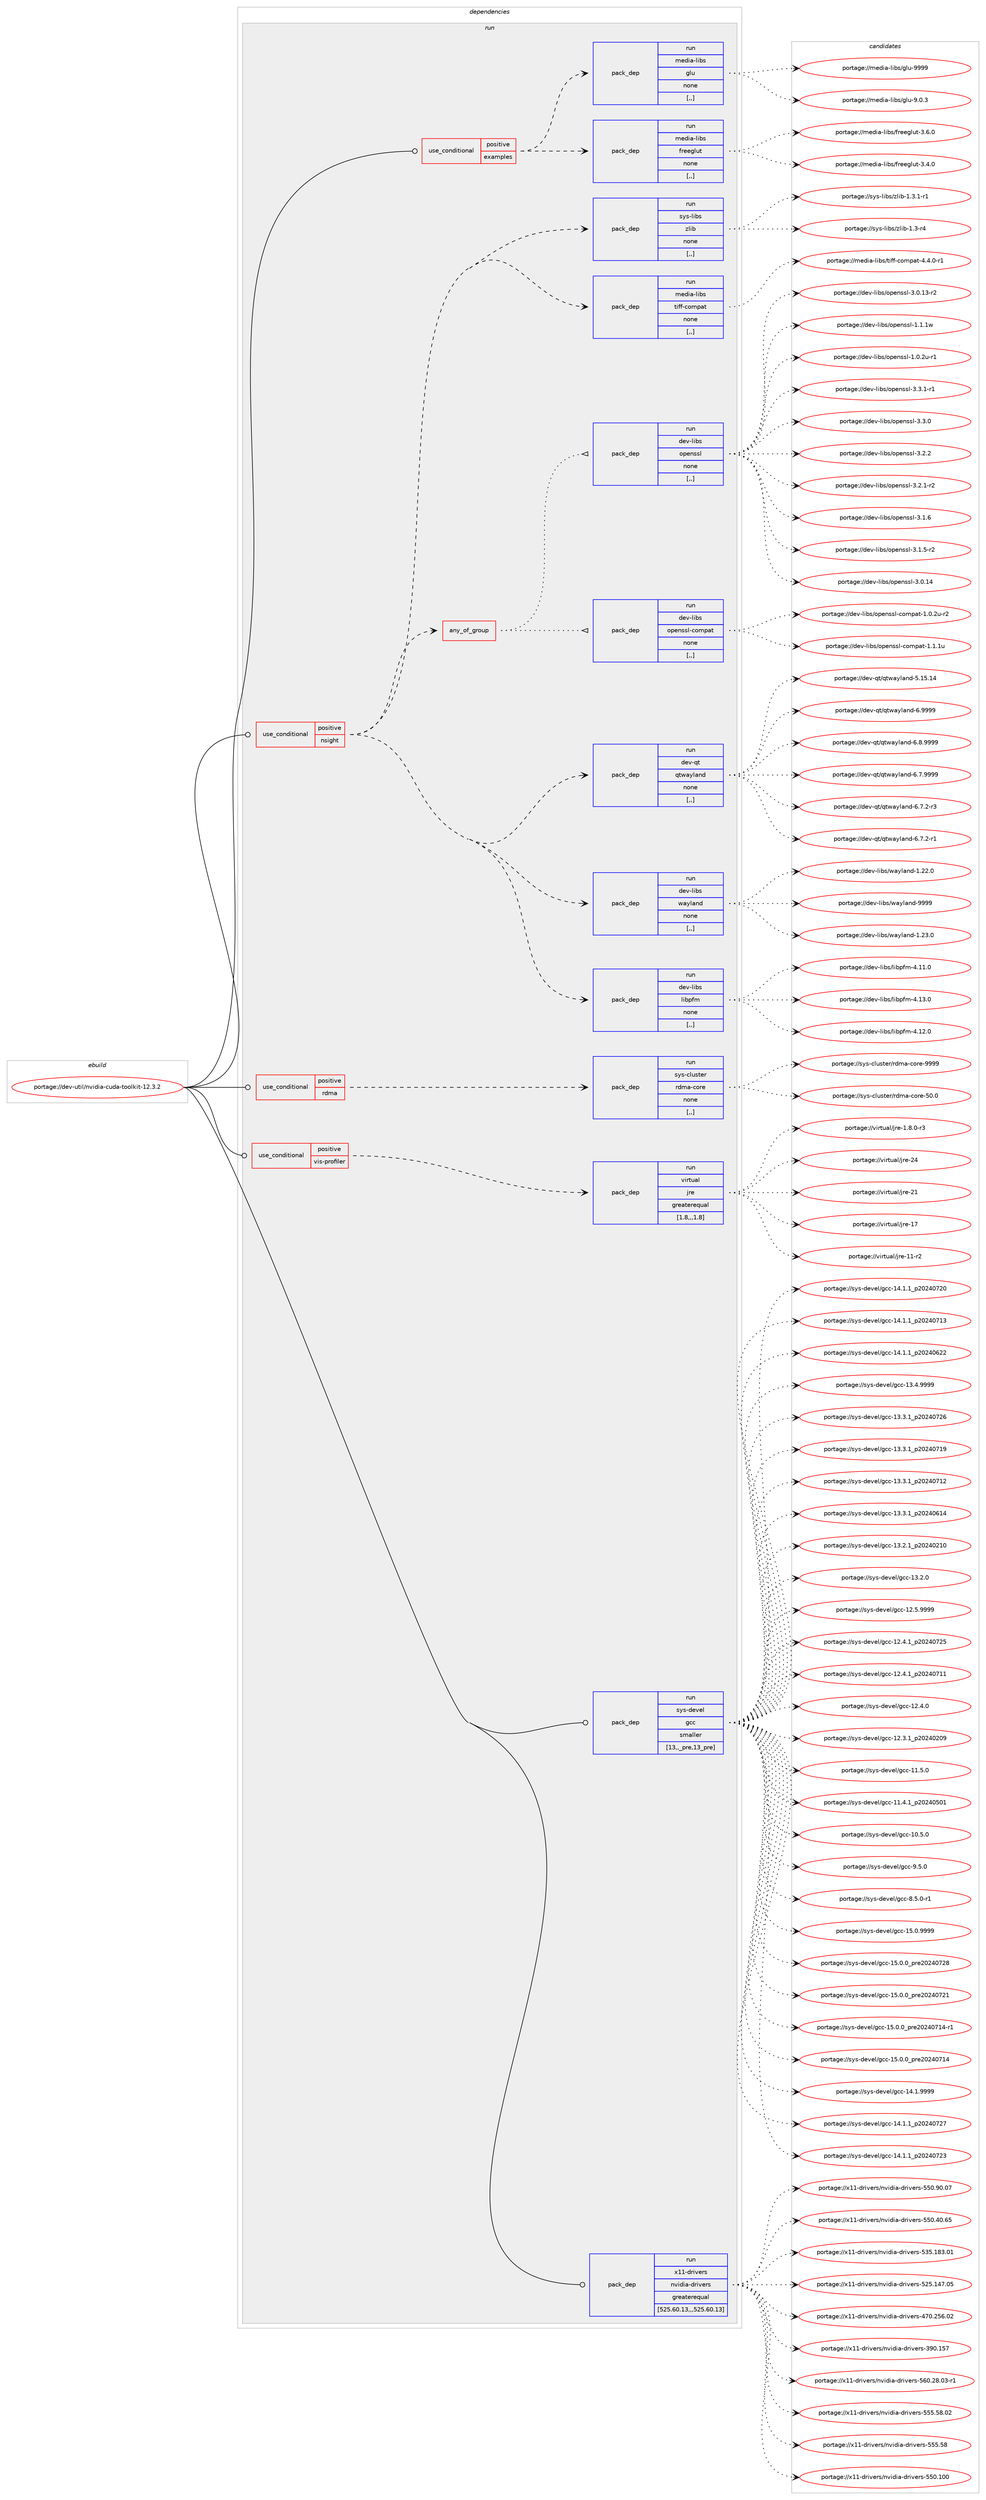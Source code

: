 digraph prolog {

# *************
# Graph options
# *************

newrank=true;
concentrate=true;
compound=true;
graph [rankdir=LR,fontname=Helvetica,fontsize=10,ranksep=1.5];#, ranksep=2.5, nodesep=0.2];
edge  [arrowhead=vee];
node  [fontname=Helvetica,fontsize=10];

# **********
# The ebuild
# **********

subgraph cluster_leftcol {
color=gray;
label=<<i>ebuild</i>>;
id [label="portage://dev-util/nvidia-cuda-toolkit-12.3.2", color=red, width=4, href="../dev-util/nvidia-cuda-toolkit-12.3.2.svg"];
}

# ****************
# The dependencies
# ****************

subgraph cluster_midcol {
color=gray;
label=<<i>dependencies</i>>;
subgraph cluster_compile {
fillcolor="#eeeeee";
style=filled;
label=<<i>compile</i>>;
}
subgraph cluster_compileandrun {
fillcolor="#eeeeee";
style=filled;
label=<<i>compile and run</i>>;
}
subgraph cluster_run {
fillcolor="#eeeeee";
style=filled;
label=<<i>run</i>>;
subgraph cond61004 {
dependency217094 [label=<<TABLE BORDER="0" CELLBORDER="1" CELLSPACING="0" CELLPADDING="4"><TR><TD ROWSPAN="3" CELLPADDING="10">use_conditional</TD></TR><TR><TD>positive</TD></TR><TR><TD>examples</TD></TR></TABLE>>, shape=none, color=red];
subgraph pack154651 {
dependency217095 [label=<<TABLE BORDER="0" CELLBORDER="1" CELLSPACING="0" CELLPADDING="4" WIDTH="220"><TR><TD ROWSPAN="6" CELLPADDING="30">pack_dep</TD></TR><TR><TD WIDTH="110">run</TD></TR><TR><TD>media-libs</TD></TR><TR><TD>freeglut</TD></TR><TR><TD>none</TD></TR><TR><TD>[,,]</TD></TR></TABLE>>, shape=none, color=blue];
}
dependency217094:e -> dependency217095:w [weight=20,style="dashed",arrowhead="vee"];
subgraph pack154652 {
dependency217096 [label=<<TABLE BORDER="0" CELLBORDER="1" CELLSPACING="0" CELLPADDING="4" WIDTH="220"><TR><TD ROWSPAN="6" CELLPADDING="30">pack_dep</TD></TR><TR><TD WIDTH="110">run</TD></TR><TR><TD>media-libs</TD></TR><TR><TD>glu</TD></TR><TR><TD>none</TD></TR><TR><TD>[,,]</TD></TR></TABLE>>, shape=none, color=blue];
}
dependency217094:e -> dependency217096:w [weight=20,style="dashed",arrowhead="vee"];
}
id:e -> dependency217094:w [weight=20,style="solid",arrowhead="odot"];
subgraph cond61005 {
dependency217097 [label=<<TABLE BORDER="0" CELLBORDER="1" CELLSPACING="0" CELLPADDING="4"><TR><TD ROWSPAN="3" CELLPADDING="10">use_conditional</TD></TR><TR><TD>positive</TD></TR><TR><TD>nsight</TD></TR></TABLE>>, shape=none, color=red];
subgraph pack154653 {
dependency217098 [label=<<TABLE BORDER="0" CELLBORDER="1" CELLSPACING="0" CELLPADDING="4" WIDTH="220"><TR><TD ROWSPAN="6" CELLPADDING="30">pack_dep</TD></TR><TR><TD WIDTH="110">run</TD></TR><TR><TD>dev-libs</TD></TR><TR><TD>libpfm</TD></TR><TR><TD>none</TD></TR><TR><TD>[,,]</TD></TR></TABLE>>, shape=none, color=blue];
}
dependency217097:e -> dependency217098:w [weight=20,style="dashed",arrowhead="vee"];
subgraph pack154654 {
dependency217099 [label=<<TABLE BORDER="0" CELLBORDER="1" CELLSPACING="0" CELLPADDING="4" WIDTH="220"><TR><TD ROWSPAN="6" CELLPADDING="30">pack_dep</TD></TR><TR><TD WIDTH="110">run</TD></TR><TR><TD>dev-libs</TD></TR><TR><TD>wayland</TD></TR><TR><TD>none</TD></TR><TR><TD>[,,]</TD></TR></TABLE>>, shape=none, color=blue];
}
dependency217097:e -> dependency217099:w [weight=20,style="dashed",arrowhead="vee"];
subgraph pack154655 {
dependency217100 [label=<<TABLE BORDER="0" CELLBORDER="1" CELLSPACING="0" CELLPADDING="4" WIDTH="220"><TR><TD ROWSPAN="6" CELLPADDING="30">pack_dep</TD></TR><TR><TD WIDTH="110">run</TD></TR><TR><TD>dev-qt</TD></TR><TR><TD>qtwayland</TD></TR><TR><TD>none</TD></TR><TR><TD>[,,]</TD></TR></TABLE>>, shape=none, color=blue];
}
dependency217097:e -> dependency217100:w [weight=20,style="dashed",arrowhead="vee"];
subgraph any1289 {
dependency217101 [label=<<TABLE BORDER="0" CELLBORDER="1" CELLSPACING="0" CELLPADDING="4"><TR><TD CELLPADDING="10">any_of_group</TD></TR></TABLE>>, shape=none, color=red];subgraph pack154656 {
dependency217102 [label=<<TABLE BORDER="0" CELLBORDER="1" CELLSPACING="0" CELLPADDING="4" WIDTH="220"><TR><TD ROWSPAN="6" CELLPADDING="30">pack_dep</TD></TR><TR><TD WIDTH="110">run</TD></TR><TR><TD>dev-libs</TD></TR><TR><TD>openssl-compat</TD></TR><TR><TD>none</TD></TR><TR><TD>[,,]</TD></TR></TABLE>>, shape=none, color=blue];
}
dependency217101:e -> dependency217102:w [weight=20,style="dotted",arrowhead="oinv"];
subgraph pack154657 {
dependency217103 [label=<<TABLE BORDER="0" CELLBORDER="1" CELLSPACING="0" CELLPADDING="4" WIDTH="220"><TR><TD ROWSPAN="6" CELLPADDING="30">pack_dep</TD></TR><TR><TD WIDTH="110">run</TD></TR><TR><TD>dev-libs</TD></TR><TR><TD>openssl</TD></TR><TR><TD>none</TD></TR><TR><TD>[,,]</TD></TR></TABLE>>, shape=none, color=blue];
}
dependency217101:e -> dependency217103:w [weight=20,style="dotted",arrowhead="oinv"];
}
dependency217097:e -> dependency217101:w [weight=20,style="dashed",arrowhead="vee"];
subgraph pack154658 {
dependency217104 [label=<<TABLE BORDER="0" CELLBORDER="1" CELLSPACING="0" CELLPADDING="4" WIDTH="220"><TR><TD ROWSPAN="6" CELLPADDING="30">pack_dep</TD></TR><TR><TD WIDTH="110">run</TD></TR><TR><TD>media-libs</TD></TR><TR><TD>tiff-compat</TD></TR><TR><TD>none</TD></TR><TR><TD>[,,]</TD></TR></TABLE>>, shape=none, color=blue];
}
dependency217097:e -> dependency217104:w [weight=20,style="dashed",arrowhead="vee"];
subgraph pack154659 {
dependency217105 [label=<<TABLE BORDER="0" CELLBORDER="1" CELLSPACING="0" CELLPADDING="4" WIDTH="220"><TR><TD ROWSPAN="6" CELLPADDING="30">pack_dep</TD></TR><TR><TD WIDTH="110">run</TD></TR><TR><TD>sys-libs</TD></TR><TR><TD>zlib</TD></TR><TR><TD>none</TD></TR><TR><TD>[,,]</TD></TR></TABLE>>, shape=none, color=blue];
}
dependency217097:e -> dependency217105:w [weight=20,style="dashed",arrowhead="vee"];
}
id:e -> dependency217097:w [weight=20,style="solid",arrowhead="odot"];
subgraph cond61006 {
dependency217106 [label=<<TABLE BORDER="0" CELLBORDER="1" CELLSPACING="0" CELLPADDING="4"><TR><TD ROWSPAN="3" CELLPADDING="10">use_conditional</TD></TR><TR><TD>positive</TD></TR><TR><TD>rdma</TD></TR></TABLE>>, shape=none, color=red];
subgraph pack154660 {
dependency217107 [label=<<TABLE BORDER="0" CELLBORDER="1" CELLSPACING="0" CELLPADDING="4" WIDTH="220"><TR><TD ROWSPAN="6" CELLPADDING="30">pack_dep</TD></TR><TR><TD WIDTH="110">run</TD></TR><TR><TD>sys-cluster</TD></TR><TR><TD>rdma-core</TD></TR><TR><TD>none</TD></TR><TR><TD>[,,]</TD></TR></TABLE>>, shape=none, color=blue];
}
dependency217106:e -> dependency217107:w [weight=20,style="dashed",arrowhead="vee"];
}
id:e -> dependency217106:w [weight=20,style="solid",arrowhead="odot"];
subgraph cond61007 {
dependency217108 [label=<<TABLE BORDER="0" CELLBORDER="1" CELLSPACING="0" CELLPADDING="4"><TR><TD ROWSPAN="3" CELLPADDING="10">use_conditional</TD></TR><TR><TD>positive</TD></TR><TR><TD>vis-profiler</TD></TR></TABLE>>, shape=none, color=red];
subgraph pack154661 {
dependency217109 [label=<<TABLE BORDER="0" CELLBORDER="1" CELLSPACING="0" CELLPADDING="4" WIDTH="220"><TR><TD ROWSPAN="6" CELLPADDING="30">pack_dep</TD></TR><TR><TD WIDTH="110">run</TD></TR><TR><TD>virtual</TD></TR><TR><TD>jre</TD></TR><TR><TD>greaterequal</TD></TR><TR><TD>[1.8,,,1.8]</TD></TR></TABLE>>, shape=none, color=blue];
}
dependency217108:e -> dependency217109:w [weight=20,style="dashed",arrowhead="vee"];
}
id:e -> dependency217108:w [weight=20,style="solid",arrowhead="odot"];
subgraph pack154662 {
dependency217110 [label=<<TABLE BORDER="0" CELLBORDER="1" CELLSPACING="0" CELLPADDING="4" WIDTH="220"><TR><TD ROWSPAN="6" CELLPADDING="30">pack_dep</TD></TR><TR><TD WIDTH="110">run</TD></TR><TR><TD>sys-devel</TD></TR><TR><TD>gcc</TD></TR><TR><TD>smaller</TD></TR><TR><TD>[13,,_pre,13_pre]</TD></TR></TABLE>>, shape=none, color=blue];
}
id:e -> dependency217110:w [weight=20,style="solid",arrowhead="odot"];
subgraph pack154663 {
dependency217111 [label=<<TABLE BORDER="0" CELLBORDER="1" CELLSPACING="0" CELLPADDING="4" WIDTH="220"><TR><TD ROWSPAN="6" CELLPADDING="30">pack_dep</TD></TR><TR><TD WIDTH="110">run</TD></TR><TR><TD>x11-drivers</TD></TR><TR><TD>nvidia-drivers</TD></TR><TR><TD>greaterequal</TD></TR><TR><TD>[525.60.13,,,525.60.13]</TD></TR></TABLE>>, shape=none, color=blue];
}
id:e -> dependency217111:w [weight=20,style="solid",arrowhead="odot"];
}
}

# **************
# The candidates
# **************

subgraph cluster_choices {
rank=same;
color=gray;
label=<<i>candidates</i>>;

subgraph choice154651 {
color=black;
nodesep=1;
choice10910110010597451081059811547102114101101103108117116455146544648 [label="portage://media-libs/freeglut-3.6.0", color=red, width=4,href="../media-libs/freeglut-3.6.0.svg"];
choice10910110010597451081059811547102114101101103108117116455146524648 [label="portage://media-libs/freeglut-3.4.0", color=red, width=4,href="../media-libs/freeglut-3.4.0.svg"];
dependency217095:e -> choice10910110010597451081059811547102114101101103108117116455146544648:w [style=dotted,weight="100"];
dependency217095:e -> choice10910110010597451081059811547102114101101103108117116455146524648:w [style=dotted,weight="100"];
}
subgraph choice154652 {
color=black;
nodesep=1;
choice109101100105974510810598115471031081174557575757 [label="portage://media-libs/glu-9999", color=red, width=4,href="../media-libs/glu-9999.svg"];
choice10910110010597451081059811547103108117455746484651 [label="portage://media-libs/glu-9.0.3", color=red, width=4,href="../media-libs/glu-9.0.3.svg"];
dependency217096:e -> choice109101100105974510810598115471031081174557575757:w [style=dotted,weight="100"];
dependency217096:e -> choice10910110010597451081059811547103108117455746484651:w [style=dotted,weight="100"];
}
subgraph choice154653 {
color=black;
nodesep=1;
choice1001011184510810598115471081059811210210945524649514648 [label="portage://dev-libs/libpfm-4.13.0", color=red, width=4,href="../dev-libs/libpfm-4.13.0.svg"];
choice1001011184510810598115471081059811210210945524649504648 [label="portage://dev-libs/libpfm-4.12.0", color=red, width=4,href="../dev-libs/libpfm-4.12.0.svg"];
choice1001011184510810598115471081059811210210945524649494648 [label="portage://dev-libs/libpfm-4.11.0", color=red, width=4,href="../dev-libs/libpfm-4.11.0.svg"];
dependency217098:e -> choice1001011184510810598115471081059811210210945524649514648:w [style=dotted,weight="100"];
dependency217098:e -> choice1001011184510810598115471081059811210210945524649504648:w [style=dotted,weight="100"];
dependency217098:e -> choice1001011184510810598115471081059811210210945524649494648:w [style=dotted,weight="100"];
}
subgraph choice154654 {
color=black;
nodesep=1;
choice10010111845108105981154711997121108971101004557575757 [label="portage://dev-libs/wayland-9999", color=red, width=4,href="../dev-libs/wayland-9999.svg"];
choice100101118451081059811547119971211089711010045494650514648 [label="portage://dev-libs/wayland-1.23.0", color=red, width=4,href="../dev-libs/wayland-1.23.0.svg"];
choice100101118451081059811547119971211089711010045494650504648 [label="portage://dev-libs/wayland-1.22.0", color=red, width=4,href="../dev-libs/wayland-1.22.0.svg"];
dependency217099:e -> choice10010111845108105981154711997121108971101004557575757:w [style=dotted,weight="100"];
dependency217099:e -> choice100101118451081059811547119971211089711010045494650514648:w [style=dotted,weight="100"];
dependency217099:e -> choice100101118451081059811547119971211089711010045494650504648:w [style=dotted,weight="100"];
}
subgraph choice154655 {
color=black;
nodesep=1;
choice1001011184511311647113116119971211089711010045544657575757 [label="portage://dev-qt/qtwayland-6.9999", color=red, width=4,href="../dev-qt/qtwayland-6.9999.svg"];
choice10010111845113116471131161199712110897110100455446564657575757 [label="portage://dev-qt/qtwayland-6.8.9999", color=red, width=4,href="../dev-qt/qtwayland-6.8.9999.svg"];
choice10010111845113116471131161199712110897110100455446554657575757 [label="portage://dev-qt/qtwayland-6.7.9999", color=red, width=4,href="../dev-qt/qtwayland-6.7.9999.svg"];
choice100101118451131164711311611997121108971101004554465546504511451 [label="portage://dev-qt/qtwayland-6.7.2-r3", color=red, width=4,href="../dev-qt/qtwayland-6.7.2-r3.svg"];
choice100101118451131164711311611997121108971101004554465546504511449 [label="portage://dev-qt/qtwayland-6.7.2-r1", color=red, width=4,href="../dev-qt/qtwayland-6.7.2-r1.svg"];
choice100101118451131164711311611997121108971101004553464953464952 [label="portage://dev-qt/qtwayland-5.15.14", color=red, width=4,href="../dev-qt/qtwayland-5.15.14.svg"];
dependency217100:e -> choice1001011184511311647113116119971211089711010045544657575757:w [style=dotted,weight="100"];
dependency217100:e -> choice10010111845113116471131161199712110897110100455446564657575757:w [style=dotted,weight="100"];
dependency217100:e -> choice10010111845113116471131161199712110897110100455446554657575757:w [style=dotted,weight="100"];
dependency217100:e -> choice100101118451131164711311611997121108971101004554465546504511451:w [style=dotted,weight="100"];
dependency217100:e -> choice100101118451131164711311611997121108971101004554465546504511449:w [style=dotted,weight="100"];
dependency217100:e -> choice100101118451131164711311611997121108971101004553464953464952:w [style=dotted,weight="100"];
}
subgraph choice154656 {
color=black;
nodesep=1;
choice100101118451081059811547111112101110115115108459911110911297116454946494649117 [label="portage://dev-libs/openssl-compat-1.1.1u", color=red, width=4,href="../dev-libs/openssl-compat-1.1.1u.svg"];
choice1001011184510810598115471111121011101151151084599111109112971164549464846501174511450 [label="portage://dev-libs/openssl-compat-1.0.2u-r2", color=red, width=4,href="../dev-libs/openssl-compat-1.0.2u-r2.svg"];
dependency217102:e -> choice100101118451081059811547111112101110115115108459911110911297116454946494649117:w [style=dotted,weight="100"];
dependency217102:e -> choice1001011184510810598115471111121011101151151084599111109112971164549464846501174511450:w [style=dotted,weight="100"];
}
subgraph choice154657 {
color=black;
nodesep=1;
choice1001011184510810598115471111121011101151151084551465146494511449 [label="portage://dev-libs/openssl-3.3.1-r1", color=red, width=4,href="../dev-libs/openssl-3.3.1-r1.svg"];
choice100101118451081059811547111112101110115115108455146514648 [label="portage://dev-libs/openssl-3.3.0", color=red, width=4,href="../dev-libs/openssl-3.3.0.svg"];
choice100101118451081059811547111112101110115115108455146504650 [label="portage://dev-libs/openssl-3.2.2", color=red, width=4,href="../dev-libs/openssl-3.2.2.svg"];
choice1001011184510810598115471111121011101151151084551465046494511450 [label="portage://dev-libs/openssl-3.2.1-r2", color=red, width=4,href="../dev-libs/openssl-3.2.1-r2.svg"];
choice100101118451081059811547111112101110115115108455146494654 [label="portage://dev-libs/openssl-3.1.6", color=red, width=4,href="../dev-libs/openssl-3.1.6.svg"];
choice1001011184510810598115471111121011101151151084551464946534511450 [label="portage://dev-libs/openssl-3.1.5-r2", color=red, width=4,href="../dev-libs/openssl-3.1.5-r2.svg"];
choice10010111845108105981154711111210111011511510845514648464952 [label="portage://dev-libs/openssl-3.0.14", color=red, width=4,href="../dev-libs/openssl-3.0.14.svg"];
choice100101118451081059811547111112101110115115108455146484649514511450 [label="portage://dev-libs/openssl-3.0.13-r2", color=red, width=4,href="../dev-libs/openssl-3.0.13-r2.svg"];
choice100101118451081059811547111112101110115115108454946494649119 [label="portage://dev-libs/openssl-1.1.1w", color=red, width=4,href="../dev-libs/openssl-1.1.1w.svg"];
choice1001011184510810598115471111121011101151151084549464846501174511449 [label="portage://dev-libs/openssl-1.0.2u-r1", color=red, width=4,href="../dev-libs/openssl-1.0.2u-r1.svg"];
dependency217103:e -> choice1001011184510810598115471111121011101151151084551465146494511449:w [style=dotted,weight="100"];
dependency217103:e -> choice100101118451081059811547111112101110115115108455146514648:w [style=dotted,weight="100"];
dependency217103:e -> choice100101118451081059811547111112101110115115108455146504650:w [style=dotted,weight="100"];
dependency217103:e -> choice1001011184510810598115471111121011101151151084551465046494511450:w [style=dotted,weight="100"];
dependency217103:e -> choice100101118451081059811547111112101110115115108455146494654:w [style=dotted,weight="100"];
dependency217103:e -> choice1001011184510810598115471111121011101151151084551464946534511450:w [style=dotted,weight="100"];
dependency217103:e -> choice10010111845108105981154711111210111011511510845514648464952:w [style=dotted,weight="100"];
dependency217103:e -> choice100101118451081059811547111112101110115115108455146484649514511450:w [style=dotted,weight="100"];
dependency217103:e -> choice100101118451081059811547111112101110115115108454946494649119:w [style=dotted,weight="100"];
dependency217103:e -> choice1001011184510810598115471111121011101151151084549464846501174511449:w [style=dotted,weight="100"];
}
subgraph choice154658 {
color=black;
nodesep=1;
choice109101100105974510810598115471161051021024599111109112971164552465246484511449 [label="portage://media-libs/tiff-compat-4.4.0-r1", color=red, width=4,href="../media-libs/tiff-compat-4.4.0-r1.svg"];
dependency217104:e -> choice109101100105974510810598115471161051021024599111109112971164552465246484511449:w [style=dotted,weight="100"];
}
subgraph choice154659 {
color=black;
nodesep=1;
choice115121115451081059811547122108105984549465146494511449 [label="portage://sys-libs/zlib-1.3.1-r1", color=red, width=4,href="../sys-libs/zlib-1.3.1-r1.svg"];
choice11512111545108105981154712210810598454946514511452 [label="portage://sys-libs/zlib-1.3-r4", color=red, width=4,href="../sys-libs/zlib-1.3-r4.svg"];
dependency217105:e -> choice115121115451081059811547122108105984549465146494511449:w [style=dotted,weight="100"];
dependency217105:e -> choice11512111545108105981154712210810598454946514511452:w [style=dotted,weight="100"];
}
subgraph choice154660 {
color=black;
nodesep=1;
choice1151211154599108117115116101114471141001099745991111141014557575757 [label="portage://sys-cluster/rdma-core-9999", color=red, width=4,href="../sys-cluster/rdma-core-9999.svg"];
choice1151211154599108117115116101114471141001099745991111141014553484648 [label="portage://sys-cluster/rdma-core-50.0", color=red, width=4,href="../sys-cluster/rdma-core-50.0.svg"];
dependency217107:e -> choice1151211154599108117115116101114471141001099745991111141014557575757:w [style=dotted,weight="100"];
dependency217107:e -> choice1151211154599108117115116101114471141001099745991111141014553484648:w [style=dotted,weight="100"];
}
subgraph choice154661 {
color=black;
nodesep=1;
choice1181051141161179710847106114101455052 [label="portage://virtual/jre-24", color=red, width=4,href="../virtual/jre-24.svg"];
choice1181051141161179710847106114101455049 [label="portage://virtual/jre-21", color=red, width=4,href="../virtual/jre-21.svg"];
choice1181051141161179710847106114101454955 [label="portage://virtual/jre-17", color=red, width=4,href="../virtual/jre-17.svg"];
choice11810511411611797108471061141014549494511450 [label="portage://virtual/jre-11-r2", color=red, width=4,href="../virtual/jre-11-r2.svg"];
choice11810511411611797108471061141014549465646484511451 [label="portage://virtual/jre-1.8.0-r3", color=red, width=4,href="../virtual/jre-1.8.0-r3.svg"];
dependency217109:e -> choice1181051141161179710847106114101455052:w [style=dotted,weight="100"];
dependency217109:e -> choice1181051141161179710847106114101455049:w [style=dotted,weight="100"];
dependency217109:e -> choice1181051141161179710847106114101454955:w [style=dotted,weight="100"];
dependency217109:e -> choice11810511411611797108471061141014549494511450:w [style=dotted,weight="100"];
dependency217109:e -> choice11810511411611797108471061141014549465646484511451:w [style=dotted,weight="100"];
}
subgraph choice154662 {
color=black;
nodesep=1;
choice1151211154510010111810110847103999945495346484657575757 [label="portage://sys-devel/gcc-15.0.9999", color=red, width=4,href="../sys-devel/gcc-15.0.9999.svg"];
choice1151211154510010111810110847103999945495346484648951121141015048505248555056 [label="portage://sys-devel/gcc-15.0.0_pre20240728", color=red, width=4,href="../sys-devel/gcc-15.0.0_pre20240728.svg"];
choice1151211154510010111810110847103999945495346484648951121141015048505248555049 [label="portage://sys-devel/gcc-15.0.0_pre20240721", color=red, width=4,href="../sys-devel/gcc-15.0.0_pre20240721.svg"];
choice11512111545100101118101108471039999454953464846489511211410150485052485549524511449 [label="portage://sys-devel/gcc-15.0.0_pre20240714-r1", color=red, width=4,href="../sys-devel/gcc-15.0.0_pre20240714-r1.svg"];
choice1151211154510010111810110847103999945495346484648951121141015048505248554952 [label="portage://sys-devel/gcc-15.0.0_pre20240714", color=red, width=4,href="../sys-devel/gcc-15.0.0_pre20240714.svg"];
choice1151211154510010111810110847103999945495246494657575757 [label="portage://sys-devel/gcc-14.1.9999", color=red, width=4,href="../sys-devel/gcc-14.1.9999.svg"];
choice1151211154510010111810110847103999945495246494649951125048505248555055 [label="portage://sys-devel/gcc-14.1.1_p20240727", color=red, width=4,href="../sys-devel/gcc-14.1.1_p20240727.svg"];
choice1151211154510010111810110847103999945495246494649951125048505248555051 [label="portage://sys-devel/gcc-14.1.1_p20240723", color=red, width=4,href="../sys-devel/gcc-14.1.1_p20240723.svg"];
choice1151211154510010111810110847103999945495246494649951125048505248555048 [label="portage://sys-devel/gcc-14.1.1_p20240720", color=red, width=4,href="../sys-devel/gcc-14.1.1_p20240720.svg"];
choice1151211154510010111810110847103999945495246494649951125048505248554951 [label="portage://sys-devel/gcc-14.1.1_p20240713", color=red, width=4,href="../sys-devel/gcc-14.1.1_p20240713.svg"];
choice1151211154510010111810110847103999945495246494649951125048505248545050 [label="portage://sys-devel/gcc-14.1.1_p20240622", color=red, width=4,href="../sys-devel/gcc-14.1.1_p20240622.svg"];
choice1151211154510010111810110847103999945495146524657575757 [label="portage://sys-devel/gcc-13.4.9999", color=red, width=4,href="../sys-devel/gcc-13.4.9999.svg"];
choice1151211154510010111810110847103999945495146514649951125048505248555054 [label="portage://sys-devel/gcc-13.3.1_p20240726", color=red, width=4,href="../sys-devel/gcc-13.3.1_p20240726.svg"];
choice1151211154510010111810110847103999945495146514649951125048505248554957 [label="portage://sys-devel/gcc-13.3.1_p20240719", color=red, width=4,href="../sys-devel/gcc-13.3.1_p20240719.svg"];
choice1151211154510010111810110847103999945495146514649951125048505248554950 [label="portage://sys-devel/gcc-13.3.1_p20240712", color=red, width=4,href="../sys-devel/gcc-13.3.1_p20240712.svg"];
choice1151211154510010111810110847103999945495146514649951125048505248544952 [label="portage://sys-devel/gcc-13.3.1_p20240614", color=red, width=4,href="../sys-devel/gcc-13.3.1_p20240614.svg"];
choice1151211154510010111810110847103999945495146504649951125048505248504948 [label="portage://sys-devel/gcc-13.2.1_p20240210", color=red, width=4,href="../sys-devel/gcc-13.2.1_p20240210.svg"];
choice1151211154510010111810110847103999945495146504648 [label="portage://sys-devel/gcc-13.2.0", color=red, width=4,href="../sys-devel/gcc-13.2.0.svg"];
choice1151211154510010111810110847103999945495046534657575757 [label="portage://sys-devel/gcc-12.5.9999", color=red, width=4,href="../sys-devel/gcc-12.5.9999.svg"];
choice1151211154510010111810110847103999945495046524649951125048505248555053 [label="portage://sys-devel/gcc-12.4.1_p20240725", color=red, width=4,href="../sys-devel/gcc-12.4.1_p20240725.svg"];
choice1151211154510010111810110847103999945495046524649951125048505248554949 [label="portage://sys-devel/gcc-12.4.1_p20240711", color=red, width=4,href="../sys-devel/gcc-12.4.1_p20240711.svg"];
choice1151211154510010111810110847103999945495046524648 [label="portage://sys-devel/gcc-12.4.0", color=red, width=4,href="../sys-devel/gcc-12.4.0.svg"];
choice1151211154510010111810110847103999945495046514649951125048505248504857 [label="portage://sys-devel/gcc-12.3.1_p20240209", color=red, width=4,href="../sys-devel/gcc-12.3.1_p20240209.svg"];
choice1151211154510010111810110847103999945494946534648 [label="portage://sys-devel/gcc-11.5.0", color=red, width=4,href="../sys-devel/gcc-11.5.0.svg"];
choice1151211154510010111810110847103999945494946524649951125048505248534849 [label="portage://sys-devel/gcc-11.4.1_p20240501", color=red, width=4,href="../sys-devel/gcc-11.4.1_p20240501.svg"];
choice1151211154510010111810110847103999945494846534648 [label="portage://sys-devel/gcc-10.5.0", color=red, width=4,href="../sys-devel/gcc-10.5.0.svg"];
choice11512111545100101118101108471039999455746534648 [label="portage://sys-devel/gcc-9.5.0", color=red, width=4,href="../sys-devel/gcc-9.5.0.svg"];
choice115121115451001011181011084710399994556465346484511449 [label="portage://sys-devel/gcc-8.5.0-r1", color=red, width=4,href="../sys-devel/gcc-8.5.0-r1.svg"];
dependency217110:e -> choice1151211154510010111810110847103999945495346484657575757:w [style=dotted,weight="100"];
dependency217110:e -> choice1151211154510010111810110847103999945495346484648951121141015048505248555056:w [style=dotted,weight="100"];
dependency217110:e -> choice1151211154510010111810110847103999945495346484648951121141015048505248555049:w [style=dotted,weight="100"];
dependency217110:e -> choice11512111545100101118101108471039999454953464846489511211410150485052485549524511449:w [style=dotted,weight="100"];
dependency217110:e -> choice1151211154510010111810110847103999945495346484648951121141015048505248554952:w [style=dotted,weight="100"];
dependency217110:e -> choice1151211154510010111810110847103999945495246494657575757:w [style=dotted,weight="100"];
dependency217110:e -> choice1151211154510010111810110847103999945495246494649951125048505248555055:w [style=dotted,weight="100"];
dependency217110:e -> choice1151211154510010111810110847103999945495246494649951125048505248555051:w [style=dotted,weight="100"];
dependency217110:e -> choice1151211154510010111810110847103999945495246494649951125048505248555048:w [style=dotted,weight="100"];
dependency217110:e -> choice1151211154510010111810110847103999945495246494649951125048505248554951:w [style=dotted,weight="100"];
dependency217110:e -> choice1151211154510010111810110847103999945495246494649951125048505248545050:w [style=dotted,weight="100"];
dependency217110:e -> choice1151211154510010111810110847103999945495146524657575757:w [style=dotted,weight="100"];
dependency217110:e -> choice1151211154510010111810110847103999945495146514649951125048505248555054:w [style=dotted,weight="100"];
dependency217110:e -> choice1151211154510010111810110847103999945495146514649951125048505248554957:w [style=dotted,weight="100"];
dependency217110:e -> choice1151211154510010111810110847103999945495146514649951125048505248554950:w [style=dotted,weight="100"];
dependency217110:e -> choice1151211154510010111810110847103999945495146514649951125048505248544952:w [style=dotted,weight="100"];
dependency217110:e -> choice1151211154510010111810110847103999945495146504649951125048505248504948:w [style=dotted,weight="100"];
dependency217110:e -> choice1151211154510010111810110847103999945495146504648:w [style=dotted,weight="100"];
dependency217110:e -> choice1151211154510010111810110847103999945495046534657575757:w [style=dotted,weight="100"];
dependency217110:e -> choice1151211154510010111810110847103999945495046524649951125048505248555053:w [style=dotted,weight="100"];
dependency217110:e -> choice1151211154510010111810110847103999945495046524649951125048505248554949:w [style=dotted,weight="100"];
dependency217110:e -> choice1151211154510010111810110847103999945495046524648:w [style=dotted,weight="100"];
dependency217110:e -> choice1151211154510010111810110847103999945495046514649951125048505248504857:w [style=dotted,weight="100"];
dependency217110:e -> choice1151211154510010111810110847103999945494946534648:w [style=dotted,weight="100"];
dependency217110:e -> choice1151211154510010111810110847103999945494946524649951125048505248534849:w [style=dotted,weight="100"];
dependency217110:e -> choice1151211154510010111810110847103999945494846534648:w [style=dotted,weight="100"];
dependency217110:e -> choice11512111545100101118101108471039999455746534648:w [style=dotted,weight="100"];
dependency217110:e -> choice115121115451001011181011084710399994556465346484511449:w [style=dotted,weight="100"];
}
subgraph choice154663 {
color=black;
nodesep=1;
choice120494945100114105118101114115471101181051001059745100114105118101114115455354484650564648514511449 [label="portage://x11-drivers/nvidia-drivers-560.28.03-r1", color=red, width=4,href="../x11-drivers/nvidia-drivers-560.28.03-r1.svg"];
choice12049494510011410511810111411547110118105100105974510011410511810111411545535353465356464850 [label="portage://x11-drivers/nvidia-drivers-555.58.02", color=red, width=4,href="../x11-drivers/nvidia-drivers-555.58.02.svg"];
choice12049494510011410511810111411547110118105100105974510011410511810111411545535353465356 [label="portage://x11-drivers/nvidia-drivers-555.58", color=red, width=4,href="../x11-drivers/nvidia-drivers-555.58.svg"];
choice1204949451001141051181011141154711011810510010597451001141051181011141154553534846494848 [label="portage://x11-drivers/nvidia-drivers-550.100", color=red, width=4,href="../x11-drivers/nvidia-drivers-550.100.svg"];
choice12049494510011410511810111411547110118105100105974510011410511810111411545535348465748464855 [label="portage://x11-drivers/nvidia-drivers-550.90.07", color=red, width=4,href="../x11-drivers/nvidia-drivers-550.90.07.svg"];
choice12049494510011410511810111411547110118105100105974510011410511810111411545535348465248465453 [label="portage://x11-drivers/nvidia-drivers-550.40.65", color=red, width=4,href="../x11-drivers/nvidia-drivers-550.40.65.svg"];
choice1204949451001141051181011141154711011810510010597451001141051181011141154553515346495651464849 [label="portage://x11-drivers/nvidia-drivers-535.183.01", color=red, width=4,href="../x11-drivers/nvidia-drivers-535.183.01.svg"];
choice1204949451001141051181011141154711011810510010597451001141051181011141154553505346495255464853 [label="portage://x11-drivers/nvidia-drivers-525.147.05", color=red, width=4,href="../x11-drivers/nvidia-drivers-525.147.05.svg"];
choice1204949451001141051181011141154711011810510010597451001141051181011141154552554846505354464850 [label="portage://x11-drivers/nvidia-drivers-470.256.02", color=red, width=4,href="../x11-drivers/nvidia-drivers-470.256.02.svg"];
choice1204949451001141051181011141154711011810510010597451001141051181011141154551574846495355 [label="portage://x11-drivers/nvidia-drivers-390.157", color=red, width=4,href="../x11-drivers/nvidia-drivers-390.157.svg"];
dependency217111:e -> choice120494945100114105118101114115471101181051001059745100114105118101114115455354484650564648514511449:w [style=dotted,weight="100"];
dependency217111:e -> choice12049494510011410511810111411547110118105100105974510011410511810111411545535353465356464850:w [style=dotted,weight="100"];
dependency217111:e -> choice12049494510011410511810111411547110118105100105974510011410511810111411545535353465356:w [style=dotted,weight="100"];
dependency217111:e -> choice1204949451001141051181011141154711011810510010597451001141051181011141154553534846494848:w [style=dotted,weight="100"];
dependency217111:e -> choice12049494510011410511810111411547110118105100105974510011410511810111411545535348465748464855:w [style=dotted,weight="100"];
dependency217111:e -> choice12049494510011410511810111411547110118105100105974510011410511810111411545535348465248465453:w [style=dotted,weight="100"];
dependency217111:e -> choice1204949451001141051181011141154711011810510010597451001141051181011141154553515346495651464849:w [style=dotted,weight="100"];
dependency217111:e -> choice1204949451001141051181011141154711011810510010597451001141051181011141154553505346495255464853:w [style=dotted,weight="100"];
dependency217111:e -> choice1204949451001141051181011141154711011810510010597451001141051181011141154552554846505354464850:w [style=dotted,weight="100"];
dependency217111:e -> choice1204949451001141051181011141154711011810510010597451001141051181011141154551574846495355:w [style=dotted,weight="100"];
}
}

}
